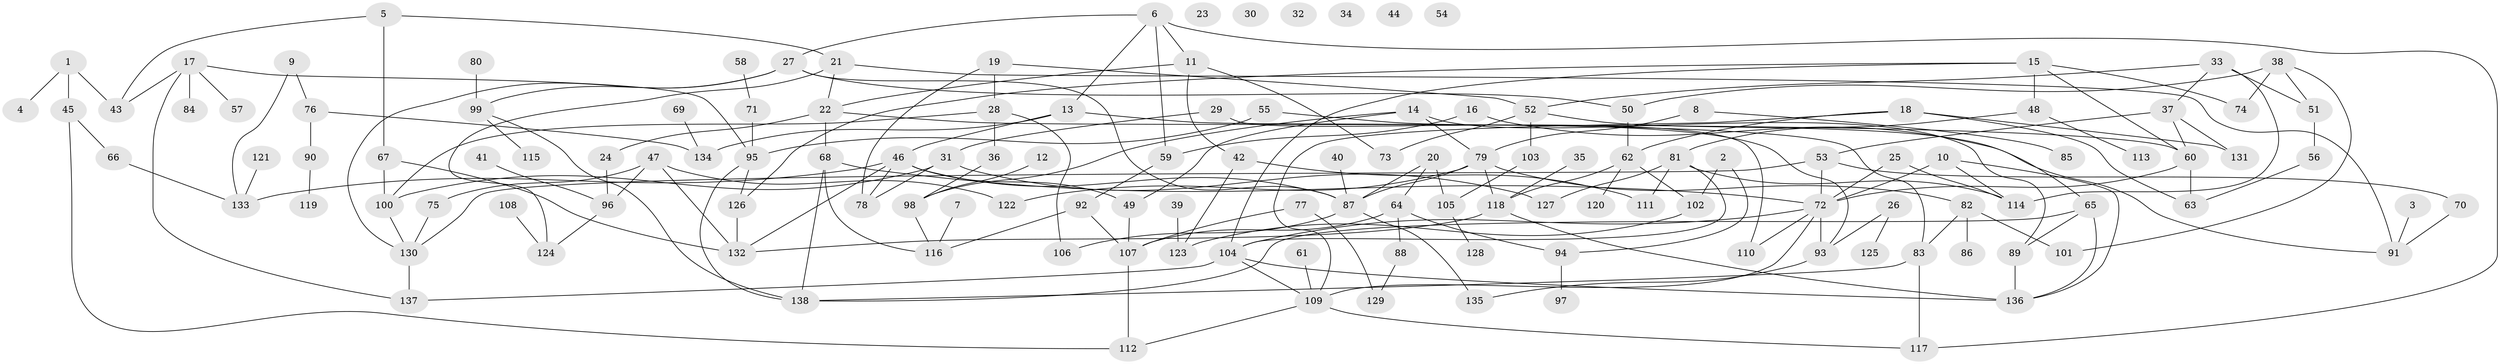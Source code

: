 // coarse degree distribution, {3: 0.18681318681318682, 4: 0.17582417582417584, 12: 0.01098901098901099, 9: 0.02197802197802198, 2: 0.26373626373626374, 13: 0.01098901098901099, 7: 0.03296703296703297, 11: 0.02197802197802198, 1: 0.2087912087912088, 6: 0.02197802197802198, 5: 0.04395604395604396}
// Generated by graph-tools (version 1.1) at 2025/48/03/04/25 22:48:13]
// undirected, 138 vertices, 198 edges
graph export_dot {
  node [color=gray90,style=filled];
  1;
  2;
  3;
  4;
  5;
  6;
  7;
  8;
  9;
  10;
  11;
  12;
  13;
  14;
  15;
  16;
  17;
  18;
  19;
  20;
  21;
  22;
  23;
  24;
  25;
  26;
  27;
  28;
  29;
  30;
  31;
  32;
  33;
  34;
  35;
  36;
  37;
  38;
  39;
  40;
  41;
  42;
  43;
  44;
  45;
  46;
  47;
  48;
  49;
  50;
  51;
  52;
  53;
  54;
  55;
  56;
  57;
  58;
  59;
  60;
  61;
  62;
  63;
  64;
  65;
  66;
  67;
  68;
  69;
  70;
  71;
  72;
  73;
  74;
  75;
  76;
  77;
  78;
  79;
  80;
  81;
  82;
  83;
  84;
  85;
  86;
  87;
  88;
  89;
  90;
  91;
  92;
  93;
  94;
  95;
  96;
  97;
  98;
  99;
  100;
  101;
  102;
  103;
  104;
  105;
  106;
  107;
  108;
  109;
  110;
  111;
  112;
  113;
  114;
  115;
  116;
  117;
  118;
  119;
  120;
  121;
  122;
  123;
  124;
  125;
  126;
  127;
  128;
  129;
  130;
  131;
  132;
  133;
  134;
  135;
  136;
  137;
  138;
  1 -- 4;
  1 -- 43;
  1 -- 45;
  2 -- 94;
  2 -- 102;
  3 -- 91;
  5 -- 21;
  5 -- 43;
  5 -- 67;
  6 -- 11;
  6 -- 13;
  6 -- 27;
  6 -- 59;
  6 -- 117;
  7 -- 116;
  8 -- 79;
  8 -- 85;
  9 -- 76;
  9 -- 133;
  10 -- 72;
  10 -- 114;
  10 -- 136;
  11 -- 22;
  11 -- 42;
  11 -- 73;
  12 -- 98;
  13 -- 46;
  13 -- 83;
  13 -- 134;
  14 -- 49;
  14 -- 79;
  14 -- 89;
  14 -- 98;
  15 -- 48;
  15 -- 60;
  15 -- 74;
  15 -- 104;
  15 -- 126;
  16 -- 59;
  16 -- 91;
  17 -- 43;
  17 -- 57;
  17 -- 84;
  17 -- 95;
  17 -- 137;
  18 -- 62;
  18 -- 63;
  18 -- 109;
  18 -- 131;
  19 -- 28;
  19 -- 52;
  19 -- 78;
  20 -- 64;
  20 -- 87;
  20 -- 105;
  21 -- 22;
  21 -- 91;
  21 -- 124;
  22 -- 24;
  22 -- 60;
  22 -- 68;
  24 -- 96;
  25 -- 72;
  25 -- 114;
  26 -- 93;
  26 -- 125;
  27 -- 50;
  27 -- 87;
  27 -- 99;
  27 -- 130;
  28 -- 36;
  28 -- 100;
  28 -- 106;
  29 -- 31;
  29 -- 110;
  31 -- 78;
  31 -- 100;
  31 -- 127;
  33 -- 37;
  33 -- 51;
  33 -- 52;
  33 -- 114;
  35 -- 118;
  36 -- 98;
  37 -- 53;
  37 -- 60;
  37 -- 131;
  38 -- 50;
  38 -- 51;
  38 -- 74;
  38 -- 101;
  39 -- 123;
  40 -- 87;
  41 -- 96;
  42 -- 111;
  42 -- 123;
  45 -- 66;
  45 -- 112;
  46 -- 49;
  46 -- 78;
  46 -- 87;
  46 -- 132;
  46 -- 133;
  47 -- 75;
  47 -- 96;
  47 -- 122;
  47 -- 132;
  48 -- 81;
  48 -- 113;
  49 -- 107;
  50 -- 62;
  51 -- 56;
  52 -- 65;
  52 -- 73;
  52 -- 103;
  53 -- 70;
  53 -- 72;
  53 -- 130;
  55 -- 93;
  55 -- 95;
  56 -- 63;
  58 -- 71;
  59 -- 92;
  60 -- 63;
  60 -- 72;
  61 -- 109;
  62 -- 102;
  62 -- 118;
  62 -- 120;
  64 -- 88;
  64 -- 94;
  64 -- 107;
  65 -- 89;
  65 -- 136;
  65 -- 138;
  66 -- 133;
  67 -- 100;
  67 -- 132;
  68 -- 72;
  68 -- 116;
  68 -- 138;
  69 -- 134;
  70 -- 91;
  71 -- 95;
  72 -- 93;
  72 -- 104;
  72 -- 109;
  72 -- 110;
  75 -- 130;
  76 -- 90;
  76 -- 134;
  77 -- 107;
  77 -- 129;
  79 -- 82;
  79 -- 87;
  79 -- 118;
  79 -- 122;
  80 -- 99;
  81 -- 104;
  81 -- 111;
  81 -- 114;
  81 -- 127;
  82 -- 83;
  82 -- 86;
  82 -- 101;
  83 -- 117;
  83 -- 138;
  87 -- 106;
  87 -- 135;
  88 -- 129;
  89 -- 136;
  90 -- 119;
  92 -- 107;
  92 -- 116;
  93 -- 135;
  94 -- 97;
  95 -- 126;
  95 -- 138;
  96 -- 124;
  98 -- 116;
  99 -- 115;
  99 -- 138;
  100 -- 130;
  102 -- 123;
  103 -- 105;
  104 -- 109;
  104 -- 136;
  104 -- 137;
  105 -- 128;
  107 -- 112;
  108 -- 124;
  109 -- 112;
  109 -- 117;
  118 -- 132;
  118 -- 136;
  121 -- 133;
  126 -- 132;
  130 -- 137;
}
